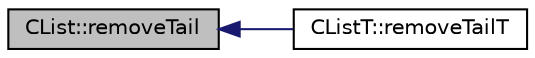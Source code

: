 digraph "CList::removeTail"
{
  edge [fontname="Helvetica",fontsize="10",labelfontname="Helvetica",labelfontsize="10"];
  node [fontname="Helvetica",fontsize="10",shape=record];
  rankdir="LR";
  Node1 [label="CList::removeTail",height=0.2,width=0.4,color="black", fillcolor="grey75", style="filled" fontcolor="black"];
  Node1 -> Node2 [dir="back",color="midnightblue",fontsize="10",style="solid",fontname="Helvetica"];
  Node2 [label="CListT::removeTailT",height=0.2,width=0.4,color="black", fillcolor="white", style="filled",URL="$da/d59/class_c_list_t.html#acb8c0cc7df7297b766065d3d89eba530"];
}
